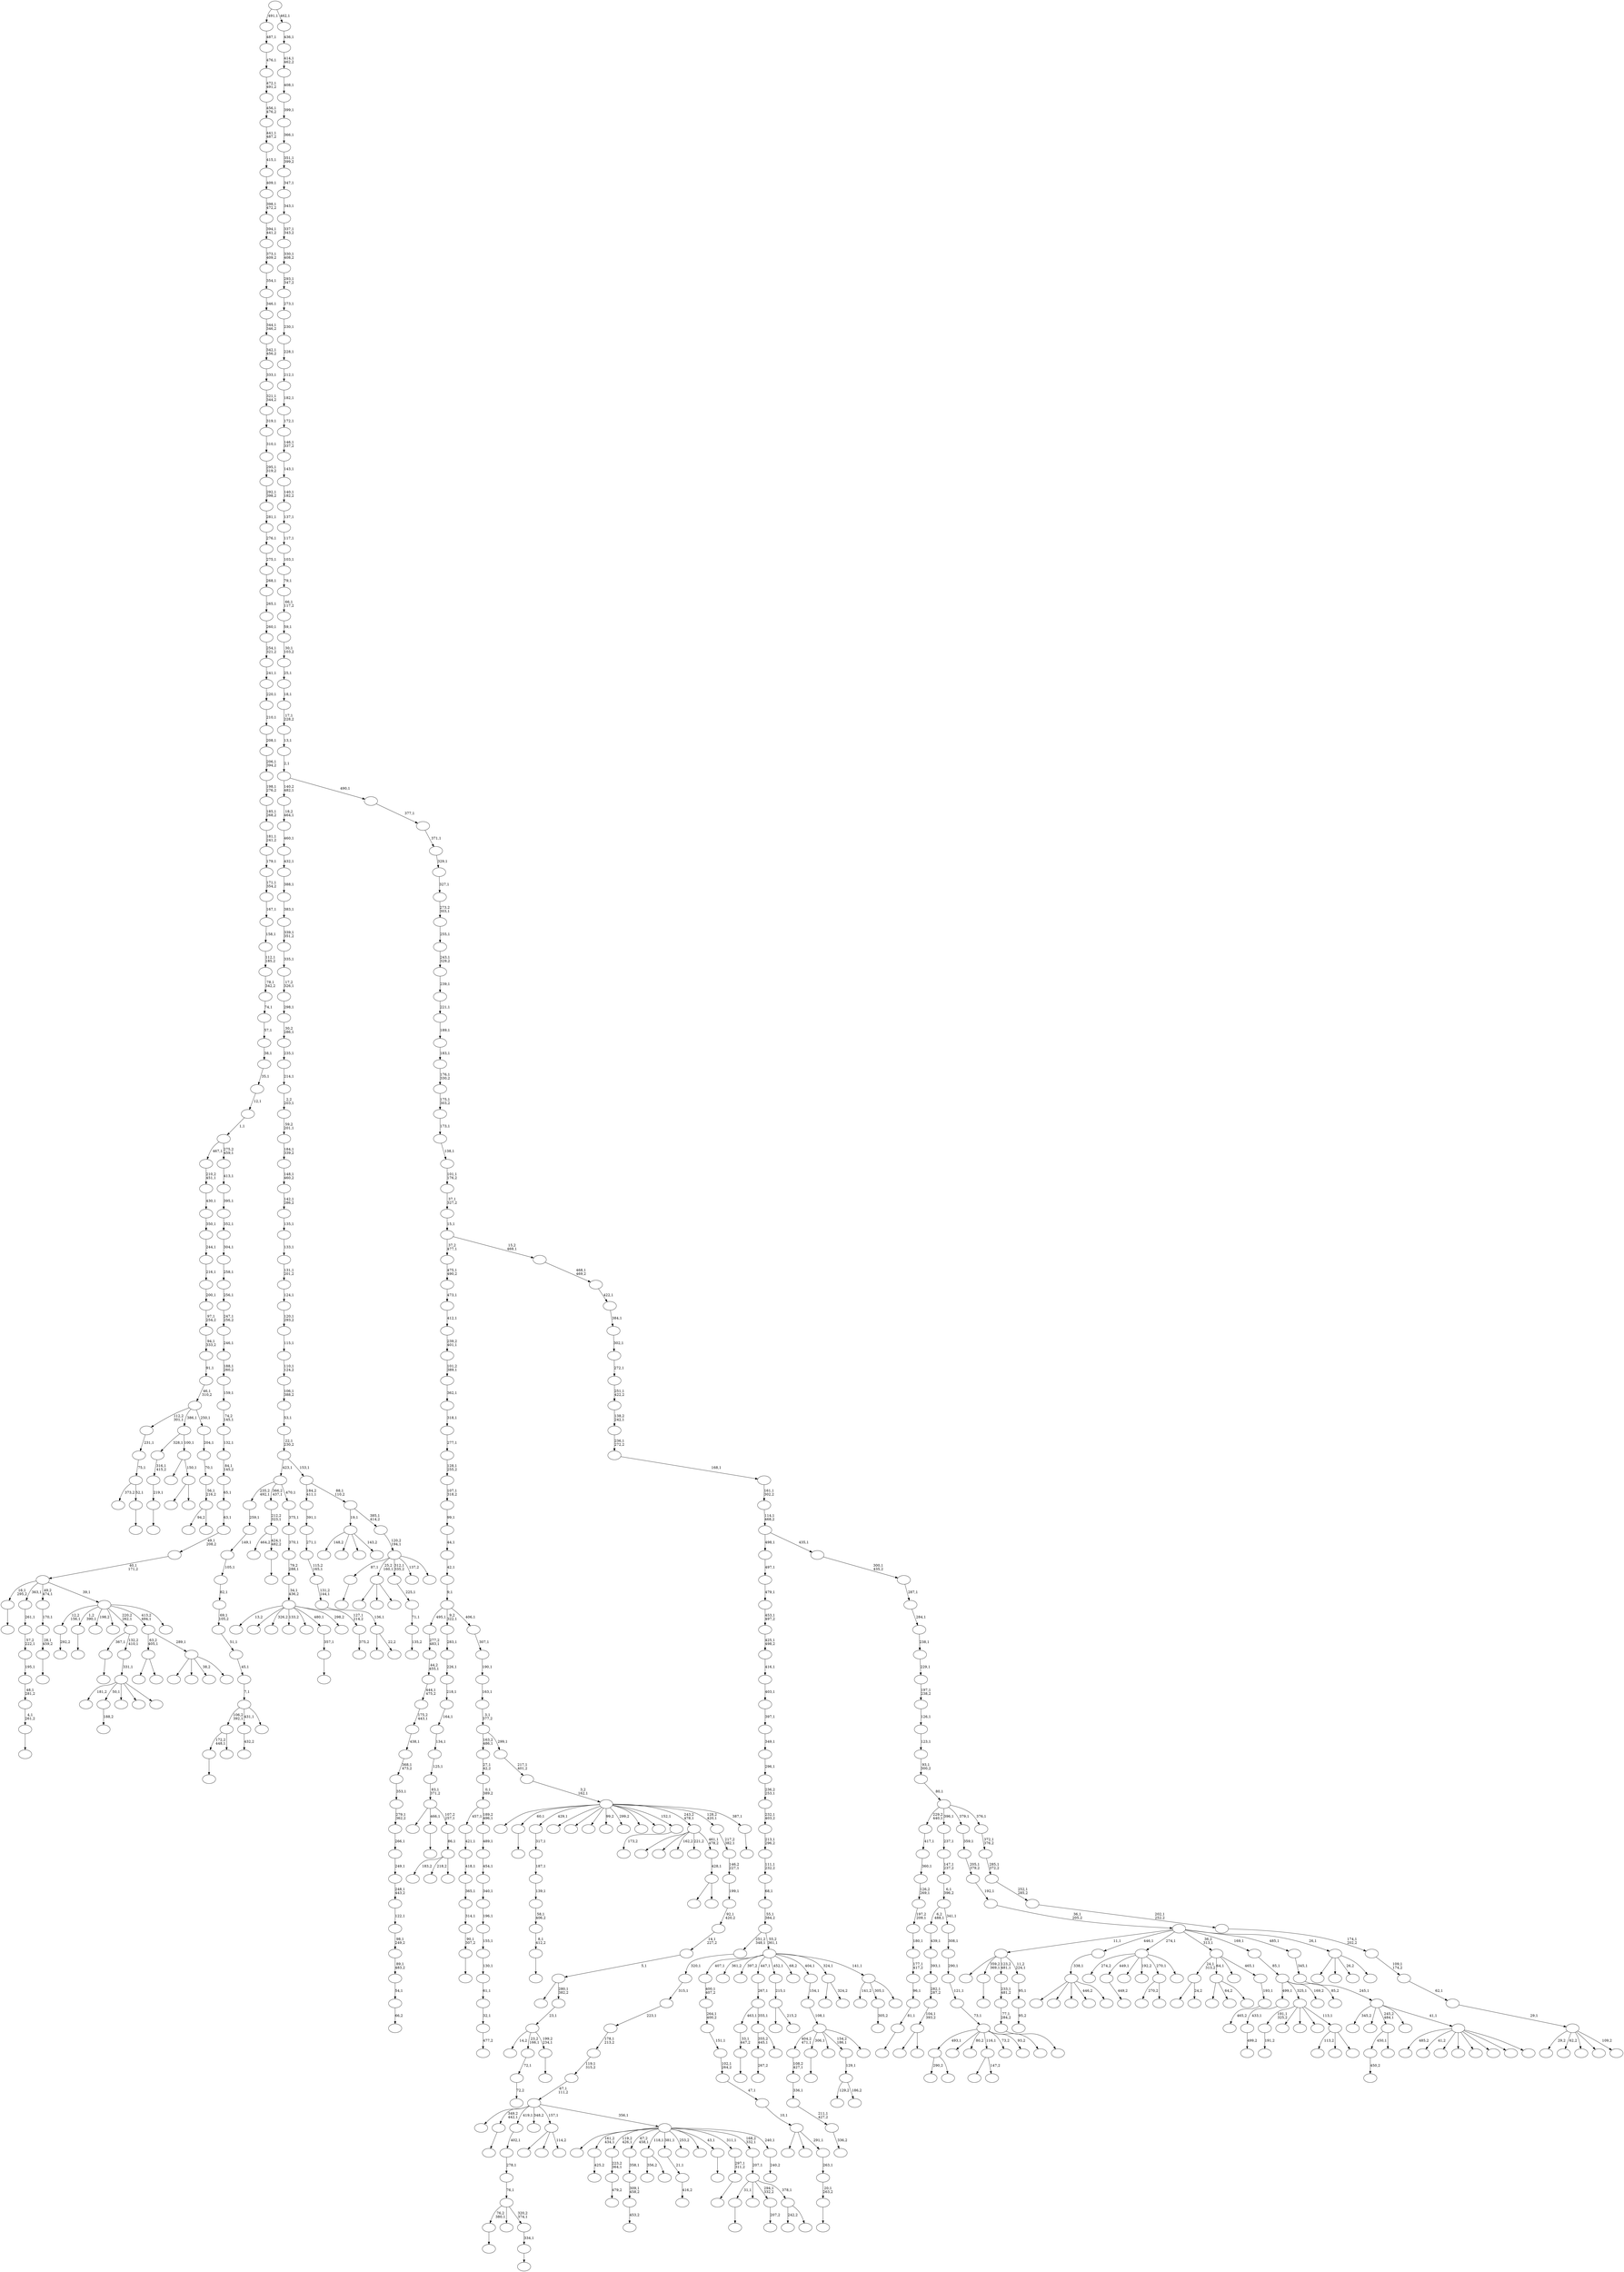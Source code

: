 digraph T {
	700 [label=""]
	699 [label=""]
	698 [label=""]
	697 [label=""]
	696 [label=""]
	695 [label=""]
	694 [label=""]
	693 [label=""]
	692 [label=""]
	691 [label=""]
	690 [label=""]
	689 [label=""]
	688 [label=""]
	687 [label=""]
	686 [label=""]
	685 [label=""]
	684 [label=""]
	683 [label=""]
	682 [label=""]
	681 [label=""]
	680 [label=""]
	679 [label=""]
	678 [label=""]
	677 [label=""]
	676 [label=""]
	675 [label=""]
	674 [label=""]
	673 [label=""]
	672 [label=""]
	671 [label=""]
	670 [label=""]
	669 [label=""]
	668 [label=""]
	667 [label=""]
	666 [label=""]
	665 [label=""]
	664 [label=""]
	663 [label=""]
	662 [label=""]
	661 [label=""]
	660 [label=""]
	659 [label=""]
	658 [label=""]
	657 [label=""]
	656 [label=""]
	655 [label=""]
	654 [label=""]
	653 [label=""]
	652 [label=""]
	651 [label=""]
	650 [label=""]
	649 [label=""]
	648 [label=""]
	647 [label=""]
	646 [label=""]
	645 [label=""]
	644 [label=""]
	643 [label=""]
	642 [label=""]
	641 [label=""]
	640 [label=""]
	639 [label=""]
	638 [label=""]
	637 [label=""]
	636 [label=""]
	635 [label=""]
	634 [label=""]
	633 [label=""]
	632 [label=""]
	631 [label=""]
	630 [label=""]
	629 [label=""]
	628 [label=""]
	627 [label=""]
	626 [label=""]
	625 [label=""]
	624 [label=""]
	623 [label=""]
	622 [label=""]
	621 [label=""]
	620 [label=""]
	619 [label=""]
	618 [label=""]
	617 [label=""]
	616 [label=""]
	615 [label=""]
	614 [label=""]
	613 [label=""]
	612 [label=""]
	611 [label=""]
	610 [label=""]
	609 [label=""]
	608 [label=""]
	607 [label=""]
	606 [label=""]
	605 [label=""]
	604 [label=""]
	603 [label=""]
	602 [label=""]
	601 [label=""]
	600 [label=""]
	599 [label=""]
	598 [label=""]
	597 [label=""]
	596 [label=""]
	595 [label=""]
	594 [label=""]
	593 [label=""]
	592 [label=""]
	591 [label=""]
	590 [label=""]
	589 [label=""]
	588 [label=""]
	587 [label=""]
	586 [label=""]
	585 [label=""]
	584 [label=""]
	583 [label=""]
	582 [label=""]
	581 [label=""]
	580 [label=""]
	579 [label=""]
	578 [label=""]
	577 [label=""]
	576 [label=""]
	575 [label=""]
	574 [label=""]
	573 [label=""]
	572 [label=""]
	571 [label=""]
	570 [label=""]
	569 [label=""]
	568 [label=""]
	567 [label=""]
	566 [label=""]
	565 [label=""]
	564 [label=""]
	563 [label=""]
	562 [label=""]
	561 [label=""]
	560 [label=""]
	559 [label=""]
	558 [label=""]
	557 [label=""]
	556 [label=""]
	555 [label=""]
	554 [label=""]
	553 [label=""]
	552 [label=""]
	551 [label=""]
	550 [label=""]
	549 [label=""]
	548 [label=""]
	547 [label=""]
	546 [label=""]
	545 [label=""]
	544 [label=""]
	543 [label=""]
	542 [label=""]
	541 [label=""]
	540 [label=""]
	539 [label=""]
	538 [label=""]
	537 [label=""]
	536 [label=""]
	535 [label=""]
	534 [label=""]
	533 [label=""]
	532 [label=""]
	531 [label=""]
	530 [label=""]
	529 [label=""]
	528 [label=""]
	527 [label=""]
	526 [label=""]
	525 [label=""]
	524 [label=""]
	523 [label=""]
	522 [label=""]
	521 [label=""]
	520 [label=""]
	519 [label=""]
	518 [label=""]
	517 [label=""]
	516 [label=""]
	515 [label=""]
	514 [label=""]
	513 [label=""]
	512 [label=""]
	511 [label=""]
	510 [label=""]
	509 [label=""]
	508 [label=""]
	507 [label=""]
	506 [label=""]
	505 [label=""]
	504 [label=""]
	503 [label=""]
	502 [label=""]
	501 [label=""]
	500 [label=""]
	499 [label=""]
	498 [label=""]
	497 [label=""]
	496 [label=""]
	495 [label=""]
	494 [label=""]
	493 [label=""]
	492 [label=""]
	491 [label=""]
	490 [label=""]
	489 [label=""]
	488 [label=""]
	487 [label=""]
	486 [label=""]
	485 [label=""]
	484 [label=""]
	483 [label=""]
	482 [label=""]
	481 [label=""]
	480 [label=""]
	479 [label=""]
	478 [label=""]
	477 [label=""]
	476 [label=""]
	475 [label=""]
	474 [label=""]
	473 [label=""]
	472 [label=""]
	471 [label=""]
	470 [label=""]
	469 [label=""]
	468 [label=""]
	467 [label=""]
	466 [label=""]
	465 [label=""]
	464 [label=""]
	463 [label=""]
	462 [label=""]
	461 [label=""]
	460 [label=""]
	459 [label=""]
	458 [label=""]
	457 [label=""]
	456 [label=""]
	455 [label=""]
	454 [label=""]
	453 [label=""]
	452 [label=""]
	451 [label=""]
	450 [label=""]
	449 [label=""]
	448 [label=""]
	447 [label=""]
	446 [label=""]
	445 [label=""]
	444 [label=""]
	443 [label=""]
	442 [label=""]
	441 [label=""]
	440 [label=""]
	439 [label=""]
	438 [label=""]
	437 [label=""]
	436 [label=""]
	435 [label=""]
	434 [label=""]
	433 [label=""]
	432 [label=""]
	431 [label=""]
	430 [label=""]
	429 [label=""]
	428 [label=""]
	427 [label=""]
	426 [label=""]
	425 [label=""]
	424 [label=""]
	423 [label=""]
	422 [label=""]
	421 [label=""]
	420 [label=""]
	419 [label=""]
	418 [label=""]
	417 [label=""]
	416 [label=""]
	415 [label=""]
	414 [label=""]
	413 [label=""]
	412 [label=""]
	411 [label=""]
	410 [label=""]
	409 [label=""]
	408 [label=""]
	407 [label=""]
	406 [label=""]
	405 [label=""]
	404 [label=""]
	403 [label=""]
	402 [label=""]
	401 [label=""]
	400 [label=""]
	399 [label=""]
	398 [label=""]
	397 [label=""]
	396 [label=""]
	395 [label=""]
	394 [label=""]
	393 [label=""]
	392 [label=""]
	391 [label=""]
	390 [label=""]
	389 [label=""]
	388 [label=""]
	387 [label=""]
	386 [label=""]
	385 [label=""]
	384 [label=""]
	383 [label=""]
	382 [label=""]
	381 [label=""]
	380 [label=""]
	379 [label=""]
	378 [label=""]
	377 [label=""]
	376 [label=""]
	375 [label=""]
	374 [label=""]
	373 [label=""]
	372 [label=""]
	371 [label=""]
	370 [label=""]
	369 [label=""]
	368 [label=""]
	367 [label=""]
	366 [label=""]
	365 [label=""]
	364 [label=""]
	363 [label=""]
	362 [label=""]
	361 [label=""]
	360 [label=""]
	359 [label=""]
	358 [label=""]
	357 [label=""]
	356 [label=""]
	355 [label=""]
	354 [label=""]
	353 [label=""]
	352 [label=""]
	351 [label=""]
	350 [label=""]
	349 [label=""]
	348 [label=""]
	347 [label=""]
	346 [label=""]
	345 [label=""]
	344 [label=""]
	343 [label=""]
	342 [label=""]
	341 [label=""]
	340 [label=""]
	339 [label=""]
	338 [label=""]
	337 [label=""]
	336 [label=""]
	335 [label=""]
	334 [label=""]
	333 [label=""]
	332 [label=""]
	331 [label=""]
	330 [label=""]
	329 [label=""]
	328 [label=""]
	327 [label=""]
	326 [label=""]
	325 [label=""]
	324 [label=""]
	323 [label=""]
	322 [label=""]
	321 [label=""]
	320 [label=""]
	319 [label=""]
	318 [label=""]
	317 [label=""]
	316 [label=""]
	315 [label=""]
	314 [label=""]
	313 [label=""]
	312 [label=""]
	311 [label=""]
	310 [label=""]
	309 [label=""]
	308 [label=""]
	307 [label=""]
	306 [label=""]
	305 [label=""]
	304 [label=""]
	303 [label=""]
	302 [label=""]
	301 [label=""]
	300 [label=""]
	299 [label=""]
	298 [label=""]
	297 [label=""]
	296 [label=""]
	295 [label=""]
	294 [label=""]
	293 [label=""]
	292 [label=""]
	291 [label=""]
	290 [label=""]
	289 [label=""]
	288 [label=""]
	287 [label=""]
	286 [label=""]
	285 [label=""]
	284 [label=""]
	283 [label=""]
	282 [label=""]
	281 [label=""]
	280 [label=""]
	279 [label=""]
	278 [label=""]
	277 [label=""]
	276 [label=""]
	275 [label=""]
	274 [label=""]
	273 [label=""]
	272 [label=""]
	271 [label=""]
	270 [label=""]
	269 [label=""]
	268 [label=""]
	267 [label=""]
	266 [label=""]
	265 [label=""]
	264 [label=""]
	263 [label=""]
	262 [label=""]
	261 [label=""]
	260 [label=""]
	259 [label=""]
	258 [label=""]
	257 [label=""]
	256 [label=""]
	255 [label=""]
	254 [label=""]
	253 [label=""]
	252 [label=""]
	251 [label=""]
	250 [label=""]
	249 [label=""]
	248 [label=""]
	247 [label=""]
	246 [label=""]
	245 [label=""]
	244 [label=""]
	243 [label=""]
	242 [label=""]
	241 [label=""]
	240 [label=""]
	239 [label=""]
	238 [label=""]
	237 [label=""]
	236 [label=""]
	235 [label=""]
	234 [label=""]
	233 [label=""]
	232 [label=""]
	231 [label=""]
	230 [label=""]
	229 [label=""]
	228 [label=""]
	227 [label=""]
	226 [label=""]
	225 [label=""]
	224 [label=""]
	223 [label=""]
	222 [label=""]
	221 [label=""]
	220 [label=""]
	219 [label=""]
	218 [label=""]
	217 [label=""]
	216 [label=""]
	215 [label=""]
	214 [label=""]
	213 [label=""]
	212 [label=""]
	211 [label=""]
	210 [label=""]
	209 [label=""]
	208 [label=""]
	207 [label=""]
	206 [label=""]
	205 [label=""]
	204 [label=""]
	203 [label=""]
	202 [label=""]
	201 [label=""]
	200 [label=""]
	199 [label=""]
	198 [label=""]
	197 [label=""]
	196 [label=""]
	195 [label=""]
	194 [label=""]
	193 [label=""]
	192 [label=""]
	191 [label=""]
	190 [label=""]
	189 [label=""]
	188 [label=""]
	187 [label=""]
	186 [label=""]
	185 [label=""]
	184 [label=""]
	183 [label=""]
	182 [label=""]
	181 [label=""]
	180 [label=""]
	179 [label=""]
	178 [label=""]
	177 [label=""]
	176 [label=""]
	175 [label=""]
	174 [label=""]
	173 [label=""]
	172 [label=""]
	171 [label=""]
	170 [label=""]
	169 [label=""]
	168 [label=""]
	167 [label=""]
	166 [label=""]
	165 [label=""]
	164 [label=""]
	163 [label=""]
	162 [label=""]
	161 [label=""]
	160 [label=""]
	159 [label=""]
	158 [label=""]
	157 [label=""]
	156 [label=""]
	155 [label=""]
	154 [label=""]
	153 [label=""]
	152 [label=""]
	151 [label=""]
	150 [label=""]
	149 [label=""]
	148 [label=""]
	147 [label=""]
	146 [label=""]
	145 [label=""]
	144 [label=""]
	143 [label=""]
	142 [label=""]
	141 [label=""]
	140 [label=""]
	139 [label=""]
	138 [label=""]
	137 [label=""]
	136 [label=""]
	135 [label=""]
	134 [label=""]
	133 [label=""]
	132 [label=""]
	131 [label=""]
	130 [label=""]
	129 [label=""]
	128 [label=""]
	127 [label=""]
	126 [label=""]
	125 [label=""]
	124 [label=""]
	123 [label=""]
	122 [label=""]
	121 [label=""]
	120 [label=""]
	119 [label=""]
	118 [label=""]
	117 [label=""]
	116 [label=""]
	115 [label=""]
	114 [label=""]
	113 [label=""]
	112 [label=""]
	111 [label=""]
	110 [label=""]
	109 [label=""]
	108 [label=""]
	107 [label=""]
	106 [label=""]
	105 [label=""]
	104 [label=""]
	103 [label=""]
	102 [label=""]
	101 [label=""]
	100 [label=""]
	99 [label=""]
	98 [label=""]
	97 [label=""]
	96 [label=""]
	95 [label=""]
	94 [label=""]
	93 [label=""]
	92 [label=""]
	91 [label=""]
	90 [label=""]
	89 [label=""]
	88 [label=""]
	87 [label=""]
	86 [label=""]
	85 [label=""]
	84 [label=""]
	83 [label=""]
	82 [label=""]
	81 [label=""]
	80 [label=""]
	79 [label=""]
	78 [label=""]
	77 [label=""]
	76 [label=""]
	75 [label=""]
	74 [label=""]
	73 [label=""]
	72 [label=""]
	71 [label=""]
	70 [label=""]
	69 [label=""]
	68 [label=""]
	67 [label=""]
	66 [label=""]
	65 [label=""]
	64 [label=""]
	63 [label=""]
	62 [label=""]
	61 [label=""]
	60 [label=""]
	59 [label=""]
	58 [label=""]
	57 [label=""]
	56 [label=""]
	55 [label=""]
	54 [label=""]
	53 [label=""]
	52 [label=""]
	51 [label=""]
	50 [label=""]
	49 [label=""]
	48 [label=""]
	47 [label=""]
	46 [label=""]
	45 [label=""]
	44 [label=""]
	43 [label=""]
	42 [label=""]
	41 [label=""]
	40 [label=""]
	39 [label=""]
	38 [label=""]
	37 [label=""]
	36 [label=""]
	35 [label=""]
	34 [label=""]
	33 [label=""]
	32 [label=""]
	31 [label=""]
	30 [label=""]
	29 [label=""]
	28 [label=""]
	27 [label=""]
	26 [label=""]
	25 [label=""]
	24 [label=""]
	23 [label=""]
	22 [label=""]
	21 [label=""]
	20 [label=""]
	19 [label=""]
	18 [label=""]
	17 [label=""]
	16 [label=""]
	15 [label=""]
	14 [label=""]
	13 [label=""]
	12 [label=""]
	11 [label=""]
	10 [label=""]
	9 [label=""]
	8 [label=""]
	7 [label=""]
	6 [label=""]
	5 [label=""]
	4 [label=""]
	3 [label=""]
	2 [label=""]
	1 [label=""]
	0 [label=""]
	699 -> 700 [label=""]
	687 -> 688 [label="336,2"]
	686 -> 687 [label="211,1\n427,2"]
	685 -> 686 [label="336,1"]
	684 -> 685 [label="108,2\n427,1"]
	682 -> 683 [label=""]
	681 -> 682 [label="33,1\n447,2"]
	678 -> 679 [label="425,2"]
	675 -> 689 [label=""]
	675 -> 676 [label="24,2"]
	668 -> 669 [label="479,2"]
	667 -> 668 [label="223,2\n364,1"]
	662 -> 665 [label="290,2"]
	662 -> 663 [label=""]
	656 -> 657 [label=""]
	650 -> 651 [label="66,2"]
	649 -> 650 [label="54,1"]
	648 -> 649 [label="89,1\n483,2"]
	647 -> 648 [label="98,1\n249,2"]
	646 -> 647 [label="122,1"]
	645 -> 646 [label="248,1\n443,2"]
	644 -> 645 [label="249,1"]
	643 -> 644 [label="266,1"]
	642 -> 643 [label="279,1\n362,2"]
	641 -> 642 [label="353,1"]
	640 -> 641 [label="368,1\n473,2"]
	639 -> 640 [label="438,1"]
	638 -> 639 [label="175,2\n443,1"]
	637 -> 638 [label="444,1\n475,2"]
	636 -> 637 [label="44,2\n455,1"]
	635 -> 636 [label="277,2\n483,1"]
	633 -> 634 [label=""]
	631 -> 632 [label="292,2"]
	623 -> 624 [label=""]
	621 -> 622 [label=""]
	619 -> 620 [label=""]
	618 -> 619 [label="8,1\n412,2"]
	617 -> 618 [label="58,1\n406,2"]
	616 -> 617 [label="139,1"]
	615 -> 616 [label="187,1"]
	614 -> 615 [label="317,1"]
	612 -> 613 [label=""]
	611 -> 612 [label="20,1\n263,2"]
	610 -> 611 [label="263,1"]
	609 -> 673 [label=""]
	609 -> 670 [label=""]
	609 -> 610 [label="291,1"]
	608 -> 609 [label="10,1"]
	607 -> 608 [label="47,1"]
	606 -> 607 [label="102,1\n264,2"]
	605 -> 606 [label="151,1"]
	604 -> 605 [label="264,1\n400,2"]
	603 -> 604 [label="400,1\n407,2"]
	601 -> 602 [label=""]
	597 -> 598 [label="267,2"]
	594 -> 595 [label=""]
	593 -> 594 [label="90,1\n307,2"]
	592 -> 593 [label="314,1"]
	591 -> 592 [label="365,1"]
	590 -> 591 [label="418,1"]
	589 -> 590 [label="421,1"]
	584 -> 585 [label="191,2"]
	581 -> 656 [label="172,2\n448,1"]
	581 -> 582 [label=""]
	577 -> 578 [label="449,2"]
	575 -> 576 [label="432,2"]
	568 -> 569 [label=""]
	565 -> 671 [label=""]
	565 -> 629 [label="64,2"]
	565 -> 566 [label=""]
	560 -> 561 [label=""]
	557 -> 581 [label="106,2\n392,1"]
	557 -> 575 [label="431,1"]
	557 -> 558 [label=""]
	556 -> 557 [label="7,1"]
	555 -> 556 [label="45,1"]
	554 -> 555 [label="51,1"]
	553 -> 554 [label="69,1\n105,2"]
	552 -> 553 [label="82,1"]
	551 -> 552 [label="105,1"]
	550 -> 551 [label="149,1"]
	549 -> 550 [label="259,1"]
	543 -> 544 [label=""]
	534 -> 535 [label="453,2"]
	533 -> 534 [label="309,1\n458,2"]
	532 -> 533 [label="358,1"]
	525 -> 654 [label="270,2"]
	525 -> 526 [label=""]
	521 -> 522 [label=""]
	516 -> 517 [label=""]
	515 -> 516 [label="4,1\n261,2"]
	514 -> 515 [label="48,1\n281,2"]
	513 -> 514 [label="195,1"]
	512 -> 513 [label="57,2\n222,1"]
	511 -> 512 [label="261,1"]
	508 -> 509 [label=""]
	507 -> 508 [label="77,1\n284,2"]
	506 -> 507 [label="233,1\n481,2"]
	504 -> 505 [label="188,2"]
	502 -> 666 [label=""]
	502 -> 596 [label=""]
	502 -> 503 [label=""]
	498 -> 538 [label=""]
	498 -> 499 [label="147,2"]
	496 -> 674 [label="356,2"]
	496 -> 497 [label=""]
	493 -> 494 [label=""]
	492 -> 572 [label="373,2"]
	492 -> 493 [label="52,1"]
	491 -> 492 [label="75,1"]
	490 -> 491 [label="231,1"]
	488 -> 489 [label="416,2"]
	487 -> 488 [label="21,1"]
	485 -> 486 [label=""]
	484 -> 485 [label="357,1"]
	482 -> 483 [label="95,2"]
	481 -> 482 [label="95,1"]
	480 -> 693 [label=""]
	480 -> 560 [label="359,2\n369,1"]
	480 -> 506 [label="123,2\n481,1"]
	480 -> 481 [label="11,2\n224,1"]
	474 -> 475 [label="499,2"]
	473 -> 474 [label="433,1"]
	470 -> 471 [label="450,2"]
	468 -> 469 [label=""]
	464 -> 465 [label=""]
	463 -> 464 [label="81,1"]
	462 -> 463 [label="96,1"]
	461 -> 462 [label="177,1\n417,2"]
	460 -> 461 [label="180,1"]
	459 -> 460 [label="197,2\n209,1"]
	458 -> 459 [label="126,2\n269,1"]
	457 -> 458 [label="360,1"]
	456 -> 457 [label="417,1"]
	451 -> 452 [label=""]
	450 -> 451 [label="334,1"]
	449 -> 623 [label="76,2\n380,1"]
	449 -> 454 [label=""]
	449 -> 450 [label="320,2\n374,1"]
	448 -> 449 [label="76,1"]
	447 -> 448 [label="278,1"]
	446 -> 447 [label="402,1"]
	444 -> 445 [label=""]
	443 -> 444 [label="219,1"]
	442 -> 443 [label="316,1\n415,2"]
	440 -> 441 [label="207,2"]
	437 -> 680 [label="148,2"]
	437 -> 531 [label=""]
	437 -> 519 [label=""]
	437 -> 438 [label="143,2"]
	435 -> 436 [label="477,2"]
	434 -> 435 [label="32,1"]
	433 -> 434 [label="61,1"]
	432 -> 433 [label="130,1"]
	431 -> 432 [label="155,1"]
	430 -> 431 [label="196,1"]
	429 -> 430 [label="340,1"]
	428 -> 429 [label="454,1"]
	427 -> 428 [label="489,1"]
	426 -> 589 [label="457,1"]
	426 -> 427 [label="189,2\n496,1"]
	425 -> 426 [label="0,1\n389,2"]
	424 -> 425 [label="27,1\n42,2"]
	422 -> 423 [label=""]
	421 -> 587 [label="464,2"]
	421 -> 422 [label="424,1\n482,2"]
	420 -> 421 [label="212,2\n323,1"]
	416 -> 470 [label="450,1"]
	416 -> 417 [label=""]
	413 -> 661 [label=""]
	413 -> 414 [label=""]
	410 -> 411 [label="305,2"]
	407 -> 408 [label=""]
	405 -> 548 [label=""]
	405 -> 541 [label=""]
	405 -> 479 [label=""]
	405 -> 409 [label="446,2"]
	405 -> 406 [label=""]
	404 -> 405 [label="338,1"]
	402 -> 403 [label="173,2"]
	399 -> 677 [label=""]
	399 -> 400 [label=""]
	398 -> 546 [label=""]
	398 -> 399 [label="150,1"]
	397 -> 442 [label="328,1"]
	397 -> 398 [label="100,1"]
	395 -> 625 [label=""]
	395 -> 396 [label=""]
	394 -> 395 [label="104,1\n393,2"]
	393 -> 394 [label="282,1\n287,2"]
	392 -> 393 [label="393,1"]
	391 -> 392 [label="439,1"]
	387 -> 694 [label="274,2"]
	387 -> 577 [label="449,1"]
	387 -> 540 [label=""]
	387 -> 539 [label="192,2"]
	387 -> 525 [label="270,1"]
	387 -> 388 [label=""]
	385 -> 528 [label="129,2"]
	385 -> 386 [label="186,2"]
	384 -> 385 [label="129,1"]
	381 -> 382 [label=""]
	380 -> 381 [label="28,1\n459,2"]
	379 -> 380 [label="170,1"]
	376 -> 597 [label="355,2\n445,1"]
	376 -> 377 [label=""]
	375 -> 681 [label="463,1"]
	375 -> 376 [label="355,1"]
	374 -> 375 [label="267,1"]
	372 -> 373 [label=""]
	370 -> 371 [label=""]
	369 -> 370 [label="297,1\n311,2"]
	365 -> 547 [label="181,2"]
	365 -> 504 [label="50,1"]
	365 -> 439 [label=""]
	365 -> 419 [label=""]
	365 -> 366 [label=""]
	364 -> 365 [label="331,1"]
	363 -> 633 [label="367,1"]
	363 -> 364 [label="132,2\n410,1"]
	359 -> 542 [label="113,2"]
	359 -> 378 [label=""]
	359 -> 360 [label=""]
	358 -> 584 [label="191,1\n325,2"]
	358 -> 545 [label=""]
	358 -> 501 [label=""]
	358 -> 368 [label=""]
	358 -> 359 [label="113,1"]
	356 -> 599 [label="183,2"]
	356 -> 523 [label="218,2"]
	356 -> 357 [label=""]
	355 -> 356 [label="86,1"]
	354 -> 655 [label=""]
	354 -> 407 [label="466,1"]
	354 -> 355 [label="107,2\n257,1"]
	353 -> 354 [label="83,1\n371,2"]
	352 -> 353 [label="125,1"]
	351 -> 352 [label="134,1"]
	350 -> 351 [label="164,1"]
	349 -> 350 [label="218,1"]
	348 -> 349 [label="226,1"]
	347 -> 348 [label="283,1"]
	345 -> 559 [label=""]
	345 -> 520 [label=""]
	345 -> 346 [label="114,2"]
	343 -> 630 [label=""]
	343 -> 344 [label="22,2"]
	342 -> 343 [label="136,1"]
	341 -> 342 [label="131,2\n144,1"]
	340 -> 341 [label="115,2\n165,1"]
	339 -> 340 [label="271,1"]
	338 -> 339 [label="391,1"]
	334 -> 335 [label="375,2"]
	333 -> 695 [label="13,2"]
	333 -> 628 [label=""]
	333 -> 626 [label="326,2"]
	333 -> 571 [label="133,2"]
	333 -> 527 [label=""]
	333 -> 484 [label="480,1"]
	333 -> 478 [label="298,2"]
	333 -> 334 [label="127,1\n214,2"]
	332 -> 333 [label="34,1\n436,2"]
	331 -> 332 [label="79,2\n288,1"]
	330 -> 331 [label="370,1"]
	329 -> 330 [label="375,1"]
	328 -> 549 [label="235,2\n492,1"]
	328 -> 420 [label="366,2\n437,1"]
	328 -> 329 [label="470,1"]
	326 -> 472 [label=""]
	326 -> 327 [label="215,2"]
	325 -> 326 [label="215,1"]
	323 -> 691 [label=""]
	323 -> 529 [label=""]
	323 -> 418 [label="38,2"]
	323 -> 324 [label=""]
	322 -> 413 [label="63,2\n405,1"]
	322 -> 323 [label="289,1"]
	319 -> 320 [label="135,2"]
	318 -> 319 [label="71,1"]
	317 -> 318 [label="225,1"]
	315 -> 672 [label="242,2"]
	315 -> 316 [label=""]
	314 -> 699 [label="31,1"]
	314 -> 495 [label=""]
	314 -> 440 [label="294,1\n332,2"]
	314 -> 315 [label="378,1"]
	313 -> 314 [label="207,1"]
	311 -> 312 [label="465,2"]
	310 -> 311 [label="193,1"]
	309 -> 675 [label="24,1\n313,2"]
	309 -> 565 [label="64,1"]
	309 -> 477 [label=""]
	309 -> 310 [label="465,1"]
	307 -> 308 [label="72,2"]
	306 -> 307 [label="72,1"]
	303 -> 652 [label="94,2"]
	303 -> 304 [label=""]
	302 -> 303 [label="56,1\n216,2"]
	301 -> 302 [label="70,1"]
	300 -> 301 [label="204,1"]
	299 -> 490 [label="112,2\n301,1"]
	299 -> 397 [label="386,1"]
	299 -> 300 [label="250,1"]
	298 -> 299 [label="46,1\n310,2"]
	297 -> 298 [label="91,1"]
	296 -> 297 [label="94,1\n333,2"]
	295 -> 296 [label="97,1\n254,2"]
	294 -> 295 [label="200,1"]
	293 -> 294 [label="216,1"]
	292 -> 293 [label="244,1"]
	291 -> 292 [label="350,1"]
	290 -> 291 [label="430,1"]
	289 -> 290 [label="210,2\n451,1"]
	287 -> 684 [label="404,2\n471,1"]
	287 -> 568 [label="306,1"]
	287 -> 476 [label=""]
	287 -> 384 [label="154,2\n186,1"]
	287 -> 288 [label=""]
	286 -> 287 [label="108,1"]
	285 -> 286 [label="154,1"]
	283 -> 627 [label=""]
	283 -> 284 [label=""]
	282 -> 283 [label="428,1"]
	281 -> 664 [label=""]
	281 -> 570 [label=""]
	281 -> 453 [label="162,2"]
	281 -> 412 [label="221,2"]
	281 -> 282 [label="461,1\n478,2"]
	279 -> 574 [label=""]
	279 -> 280 [label="324,2"]
	277 -> 278 [label=""]
	276 -> 698 [label="14,2"]
	276 -> 306 [label="23,2\n166,1"]
	276 -> 277 [label="199,2\n234,1"]
	275 -> 276 [label="23,1"]
	274 -> 567 [label=""]
	274 -> 275 [label="280,1\n382,2"]
	273 -> 274 [label="5,1"]
	272 -> 273 [label="14,1\n227,2"]
	271 -> 272 [label="92,1\n420,2"]
	270 -> 271 [label="199,1"]
	269 -> 270 [label="146,2\n227,1"]
	268 -> 269 [label="217,2\n382,1"]
	266 -> 473 [label="499,1"]
	266 -> 358 [label="325,1"]
	266 -> 337 [label="169,2"]
	266 -> 267 [label="85,2"]
	265 -> 266 [label="85,1"]
	262 -> 263 [label="240,2"]
	261 -> 696 [label=""]
	261 -> 678 [label="161,2\n434,1"]
	261 -> 667 [label="119,2\n426,1"]
	261 -> 532 [label="67,2\n458,1"]
	261 -> 496 [label="118,1"]
	261 -> 487 [label="381,1"]
	261 -> 466 [label="253,2"]
	261 -> 383 [label=""]
	261 -> 372 [label="43,1"]
	261 -> 369 [label="311,1"]
	261 -> 313 [label="168,2\n332,1"]
	261 -> 262 [label="240,1"]
	260 -> 579 [label=""]
	260 -> 468 [label="349,2\n442,1"]
	260 -> 446 [label="419,1"]
	260 -> 390 [label="348,2"]
	260 -> 345 [label="157,1"]
	260 -> 261 [label="356,1"]
	259 -> 260 [label="67,1\n111,2"]
	258 -> 259 [label="119,1\n315,2"]
	257 -> 258 [label="178,1\n213,2"]
	256 -> 257 [label="223,1"]
	255 -> 256 [label="315,1"]
	254 -> 255 [label="320,1"]
	252 -> 662 [label="493,1"]
	252 -> 660 [label=""]
	252 -> 518 [label="80,2"]
	252 -> 498 [label="116,1"]
	252 -> 362 [label="73,2"]
	252 -> 321 [label="93,2"]
	252 -> 253 [label=""]
	251 -> 252 [label="73,1"]
	250 -> 251 [label="121,1"]
	249 -> 250 [label="290,1"]
	248 -> 249 [label="308,1"]
	247 -> 391 [label="6,2\n488,1"]
	247 -> 248 [label="341,1"]
	246 -> 247 [label="6,1\n396,2"]
	245 -> 246 [label="147,1\n237,2"]
	244 -> 245 [label="237,1"]
	242 -> 537 [label="141,2"]
	242 -> 410 [label="305,1"]
	242 -> 243 [label=""]
	241 -> 603 [label="407,1"]
	241 -> 536 [label="361,2"]
	241 -> 415 [label="397,2"]
	241 -> 374 [label="447,1"]
	241 -> 325 [label="452,1"]
	241 -> 305 [label="68,2"]
	241 -> 285 [label="404,1"]
	241 -> 279 [label="324,1"]
	241 -> 242 [label="141,1"]
	240 -> 254 [label="251,2\n348,1"]
	240 -> 241 [label="55,2\n361,1"]
	239 -> 240 [label="55,1\n384,2"]
	238 -> 239 [label="68,1"]
	237 -> 238 [label="111,1\n232,2"]
	236 -> 237 [label="213,1\n296,2"]
	235 -> 236 [label="232,1\n403,2"]
	234 -> 235 [label="236,2\n253,1"]
	233 -> 234 [label="296,1"]
	232 -> 233 [label="349,1"]
	231 -> 232 [label="397,1"]
	230 -> 231 [label="403,1"]
	229 -> 230 [label="416,1"]
	228 -> 229 [label="425,1\n498,2"]
	227 -> 228 [label="453,1\n497,2"]
	226 -> 227 [label="479,1"]
	225 -> 226 [label="497,1"]
	223 -> 224 [label=""]
	222 -> 697 [label=""]
	222 -> 621 [label="60,1"]
	222 -> 614 [label="429,1"]
	222 -> 600 [label=""]
	222 -> 588 [label=""]
	222 -> 583 [label=""]
	222 -> 580 [label="99,2"]
	222 -> 563 [label="299,2"]
	222 -> 562 [label=""]
	222 -> 524 [label=""]
	222 -> 402 [label="152,1"]
	222 -> 281 [label="243,2\n478,1"]
	222 -> 268 [label="128,2\n420,1"]
	222 -> 223 [label="387,1"]
	221 -> 222 [label="3,2\n162,1"]
	220 -> 221 [label="217,1\n401,2"]
	219 -> 424 [label="163,2\n486,1"]
	219 -> 220 [label="299,1"]
	218 -> 219 [label="3,1\n377,2"]
	217 -> 218 [label="163,1"]
	216 -> 217 [label="190,1"]
	215 -> 216 [label="307,1"]
	214 -> 635 [label="495,1"]
	214 -> 347 [label="9,2\n322,1"]
	214 -> 215 [label="406,1"]
	213 -> 214 [label="9,1"]
	212 -> 213 [label="42,1"]
	211 -> 212 [label="44,1"]
	210 -> 211 [label="99,1"]
	209 -> 210 [label="107,1\n318,2"]
	208 -> 209 [label="128,1\n255,2"]
	207 -> 208 [label="277,1"]
	206 -> 207 [label="318,1"]
	205 -> 206 [label="362,1"]
	204 -> 205 [label="101,2\n389,1"]
	203 -> 204 [label="239,2\n401,1"]
	202 -> 203 [label="412,1"]
	201 -> 202 [label="473,1"]
	200 -> 201 [label="475,1\n490,2"]
	197 -> 601 [label="87,1"]
	197 -> 502 [label="25,2\n160,1"]
	197 -> 317 [label="312,1\n335,2"]
	197 -> 199 [label="137,2"]
	197 -> 198 [label=""]
	196 -> 197 [label="120,2\n194,1"]
	195 -> 437 [label="19,1"]
	195 -> 196 [label="385,1\n414,2"]
	194 -> 338 [label="184,2\n411,1"]
	194 -> 195 [label="88,1\n110,2"]
	193 -> 328 [label="423,1"]
	193 -> 194 [label="153,1"]
	192 -> 193 [label="22,1\n230,2"]
	191 -> 192 [label="53,1"]
	190 -> 191 [label="106,1\n388,2"]
	189 -> 190 [label="110,1\n124,2"]
	188 -> 189 [label="115,1"]
	187 -> 188 [label="120,1\n293,2"]
	186 -> 187 [label="124,1"]
	185 -> 186 [label="131,1\n201,2"]
	184 -> 185 [label="133,1"]
	183 -> 184 [label="135,1"]
	182 -> 183 [label="142,1\n286,2"]
	181 -> 182 [label="148,1\n460,2"]
	180 -> 181 [label="184,1\n339,2"]
	179 -> 180 [label="59,2\n201,1"]
	178 -> 179 [label="2,2\n203,1"]
	177 -> 178 [label="214,1"]
	176 -> 177 [label="235,1"]
	175 -> 176 [label="30,2\n286,1"]
	174 -> 175 [label="298,1"]
	173 -> 174 [label="17,2\n326,1"]
	172 -> 173 [label="335,1"]
	171 -> 172 [label="339,1\n351,2"]
	170 -> 171 [label="383,1"]
	169 -> 170 [label="388,1"]
	168 -> 169 [label="432,1"]
	167 -> 168 [label="460,1"]
	166 -> 167 [label="18,2\n464,1"]
	164 -> 658 [label="485,2"]
	164 -> 586 [label="41,2"]
	164 -> 467 [label=""]
	164 -> 401 [label=""]
	164 -> 367 [label=""]
	164 -> 336 [label=""]
	164 -> 264 [label=""]
	164 -> 165 [label=""]
	163 -> 692 [label="345,2"]
	163 -> 573 [label=""]
	163 -> 416 [label="245,2\n484,1"]
	163 -> 389 [label=""]
	163 -> 164 [label="41,1"]
	162 -> 163 [label="245,1"]
	161 -> 162 [label="345,1"]
	159 -> 631 [label="12,2\n156,1"]
	159 -> 543 [label="1,2\n390,1"]
	159 -> 530 [label="198,2"]
	159 -> 510 [label=""]
	159 -> 363 [label="220,2\n262,1"]
	159 -> 322 [label="413,2\n494,1"]
	159 -> 160 [label=""]
	158 -> 521 [label="16,1\n295,2"]
	158 -> 511 [label="363,1"]
	158 -> 379 [label="49,2\n474,1"]
	158 -> 159 [label="39,1"]
	157 -> 158 [label="40,1\n171,2"]
	156 -> 157 [label="49,1\n208,2"]
	155 -> 156 [label="63,1"]
	154 -> 155 [label="65,1"]
	153 -> 154 [label="84,1\n145,2"]
	152 -> 153 [label="132,1"]
	151 -> 152 [label="74,2\n145,1"]
	150 -> 151 [label="159,1"]
	149 -> 150 [label="188,1\n260,2"]
	148 -> 149 [label="246,1"]
	147 -> 148 [label="247,1\n256,2"]
	146 -> 147 [label="256,1"]
	145 -> 146 [label="258,1"]
	144 -> 145 [label="304,1"]
	143 -> 144 [label="352,1"]
	142 -> 143 [label="395,1"]
	141 -> 142 [label="413,1"]
	140 -> 289 [label="467,1"]
	140 -> 141 [label="275,2\n459,1"]
	139 -> 140 [label="1,1"]
	138 -> 139 [label="12,1"]
	137 -> 138 [label="35,1"]
	136 -> 137 [label="38,1"]
	135 -> 136 [label="57,1"]
	134 -> 135 [label="74,1"]
	133 -> 134 [label="78,1\n342,2"]
	132 -> 133 [label="112,1\n185,2"]
	131 -> 132 [label="158,1"]
	130 -> 131 [label="167,1"]
	129 -> 130 [label="171,1\n354,2"]
	128 -> 129 [label="179,1"]
	127 -> 128 [label="181,1\n241,2"]
	126 -> 127 [label="185,1\n268,2"]
	125 -> 126 [label="198,1\n276,2"]
	124 -> 125 [label="206,1\n394,2"]
	123 -> 124 [label="208,1"]
	122 -> 123 [label="210,1"]
	121 -> 122 [label="220,1"]
	120 -> 121 [label="241,1"]
	119 -> 120 [label="254,1\n321,2"]
	118 -> 119 [label="260,1"]
	117 -> 118 [label="265,1"]
	116 -> 117 [label="268,1"]
	115 -> 116 [label="275,1"]
	114 -> 115 [label="276,1"]
	113 -> 114 [label="281,1"]
	112 -> 113 [label="292,1\n398,2"]
	111 -> 112 [label="295,1\n319,2"]
	110 -> 111 [label="310,1"]
	109 -> 110 [label="319,1"]
	108 -> 109 [label="321,1\n344,2"]
	107 -> 108 [label="333,1"]
	106 -> 107 [label="342,1\n456,2"]
	105 -> 106 [label="344,1\n346,2"]
	104 -> 105 [label="346,1"]
	103 -> 104 [label="354,1"]
	102 -> 103 [label="373,1\n409,2"]
	101 -> 102 [label="394,1\n441,2"]
	100 -> 101 [label="398,1\n472,2"]
	99 -> 100 [label="409,1"]
	98 -> 99 [label="415,1"]
	97 -> 98 [label="441,1\n487,2"]
	96 -> 97 [label="456,1\n476,2"]
	95 -> 96 [label="472,1\n491,2"]
	94 -> 95 [label="476,1"]
	93 -> 94 [label="487,1"]
	91 -> 653 [label=""]
	91 -> 564 [label=""]
	91 -> 361 [label="26,2"]
	91 -> 92 [label=""]
	90 -> 480 [label="11,1"]
	90 -> 404 [label="446,1"]
	90 -> 387 [label="274,1"]
	90 -> 309 [label="36,2\n313,1"]
	90 -> 265 [label="169,1"]
	90 -> 161 [label="485,1"]
	90 -> 91 [label="26,1"]
	89 -> 90 [label="36,1\n205,2"]
	88 -> 89 [label="192,1"]
	87 -> 88 [label="205,1\n379,2"]
	86 -> 87 [label="359,1"]
	84 -> 690 [label="29,2"]
	84 -> 659 [label="62,2"]
	84 -> 500 [label=""]
	84 -> 455 [label=""]
	84 -> 85 [label="109,2"]
	83 -> 84 [label="29,1"]
	82 -> 83 [label="62,1"]
	81 -> 82 [label="109,1\n174,2"]
	80 -> 81 [label="174,1\n202,2"]
	79 -> 80 [label="202,1\n252,2"]
	78 -> 79 [label="252,1\n285,2"]
	77 -> 78 [label="285,1\n372,2"]
	76 -> 77 [label="372,1\n376,2"]
	75 -> 456 [label="229,2\n440,1"]
	75 -> 244 [label="396,1"]
	75 -> 86 [label="379,1"]
	75 -> 76 [label="376,1"]
	74 -> 75 [label="80,1"]
	73 -> 74 [label="93,1\n300,2"]
	72 -> 73 [label="123,1"]
	71 -> 72 [label="126,1"]
	70 -> 71 [label="197,1\n238,2"]
	69 -> 70 [label="229,1"]
	68 -> 69 [label="238,1"]
	67 -> 68 [label="284,1"]
	66 -> 67 [label="287,1"]
	65 -> 66 [label="300,1\n435,2"]
	64 -> 225 [label="498,1"]
	64 -> 65 [label="435,1"]
	63 -> 64 [label="114,1\n468,2"]
	62 -> 63 [label="161,1\n302,2"]
	61 -> 62 [label="168,1"]
	60 -> 61 [label="236,1\n272,2"]
	59 -> 60 [label="138,2\n242,1"]
	58 -> 59 [label="251,1\n422,2"]
	57 -> 58 [label="272,1"]
	56 -> 57 [label="302,1"]
	55 -> 56 [label="384,1"]
	54 -> 55 [label="422,1"]
	53 -> 54 [label="468,1\n469,2"]
	52 -> 200 [label="37,2\n477,1"]
	52 -> 53 [label="15,2\n469,1"]
	51 -> 52 [label="15,1"]
	50 -> 51 [label="37,1\n327,2"]
	49 -> 50 [label="101,1\n176,2"]
	48 -> 49 [label="138,1"]
	47 -> 48 [label="173,1"]
	46 -> 47 [label="175,1\n303,2"]
	45 -> 46 [label="176,1\n330,2"]
	44 -> 45 [label="183,1"]
	43 -> 44 [label="189,1"]
	42 -> 43 [label="221,1"]
	41 -> 42 [label="239,1"]
	40 -> 41 [label="243,1\n329,2"]
	39 -> 40 [label="255,1"]
	38 -> 39 [label="273,2\n303,1"]
	37 -> 38 [label="327,1"]
	36 -> 37 [label="329,1"]
	35 -> 36 [label="371,1"]
	34 -> 35 [label="377,1"]
	33 -> 166 [label="140,2\n482,1"]
	33 -> 34 [label="490,1"]
	32 -> 33 [label="2,1"]
	31 -> 32 [label="13,1"]
	30 -> 31 [label="17,1\n228,2"]
	29 -> 30 [label="18,1"]
	28 -> 29 [label="25,1"]
	27 -> 28 [label="30,1\n103,2"]
	26 -> 27 [label="59,1"]
	25 -> 26 [label="66,1\n117,2"]
	24 -> 25 [label="79,1"]
	23 -> 24 [label="103,1"]
	22 -> 23 [label="117,1"]
	21 -> 22 [label="137,1"]
	20 -> 21 [label="140,1\n182,2"]
	19 -> 20 [label="143,1"]
	18 -> 19 [label="146,1\n337,2"]
	17 -> 18 [label="172,1"]
	16 -> 17 [label="182,1"]
	15 -> 16 [label="212,1"]
	14 -> 15 [label="228,1"]
	13 -> 14 [label="230,1"]
	12 -> 13 [label="273,1"]
	11 -> 12 [label="293,1\n347,2"]
	10 -> 11 [label="330,1\n408,2"]
	9 -> 10 [label="337,1\n343,2"]
	8 -> 9 [label="343,1"]
	7 -> 8 [label="347,1"]
	6 -> 7 [label="351,1\n399,2"]
	5 -> 6 [label="366,1"]
	4 -> 5 [label="399,1"]
	3 -> 4 [label="408,1"]
	2 -> 3 [label="414,1\n462,2"]
	1 -> 2 [label="436,1"]
	0 -> 93 [label="491,1"]
	0 -> 1 [label="462,1"]
}
